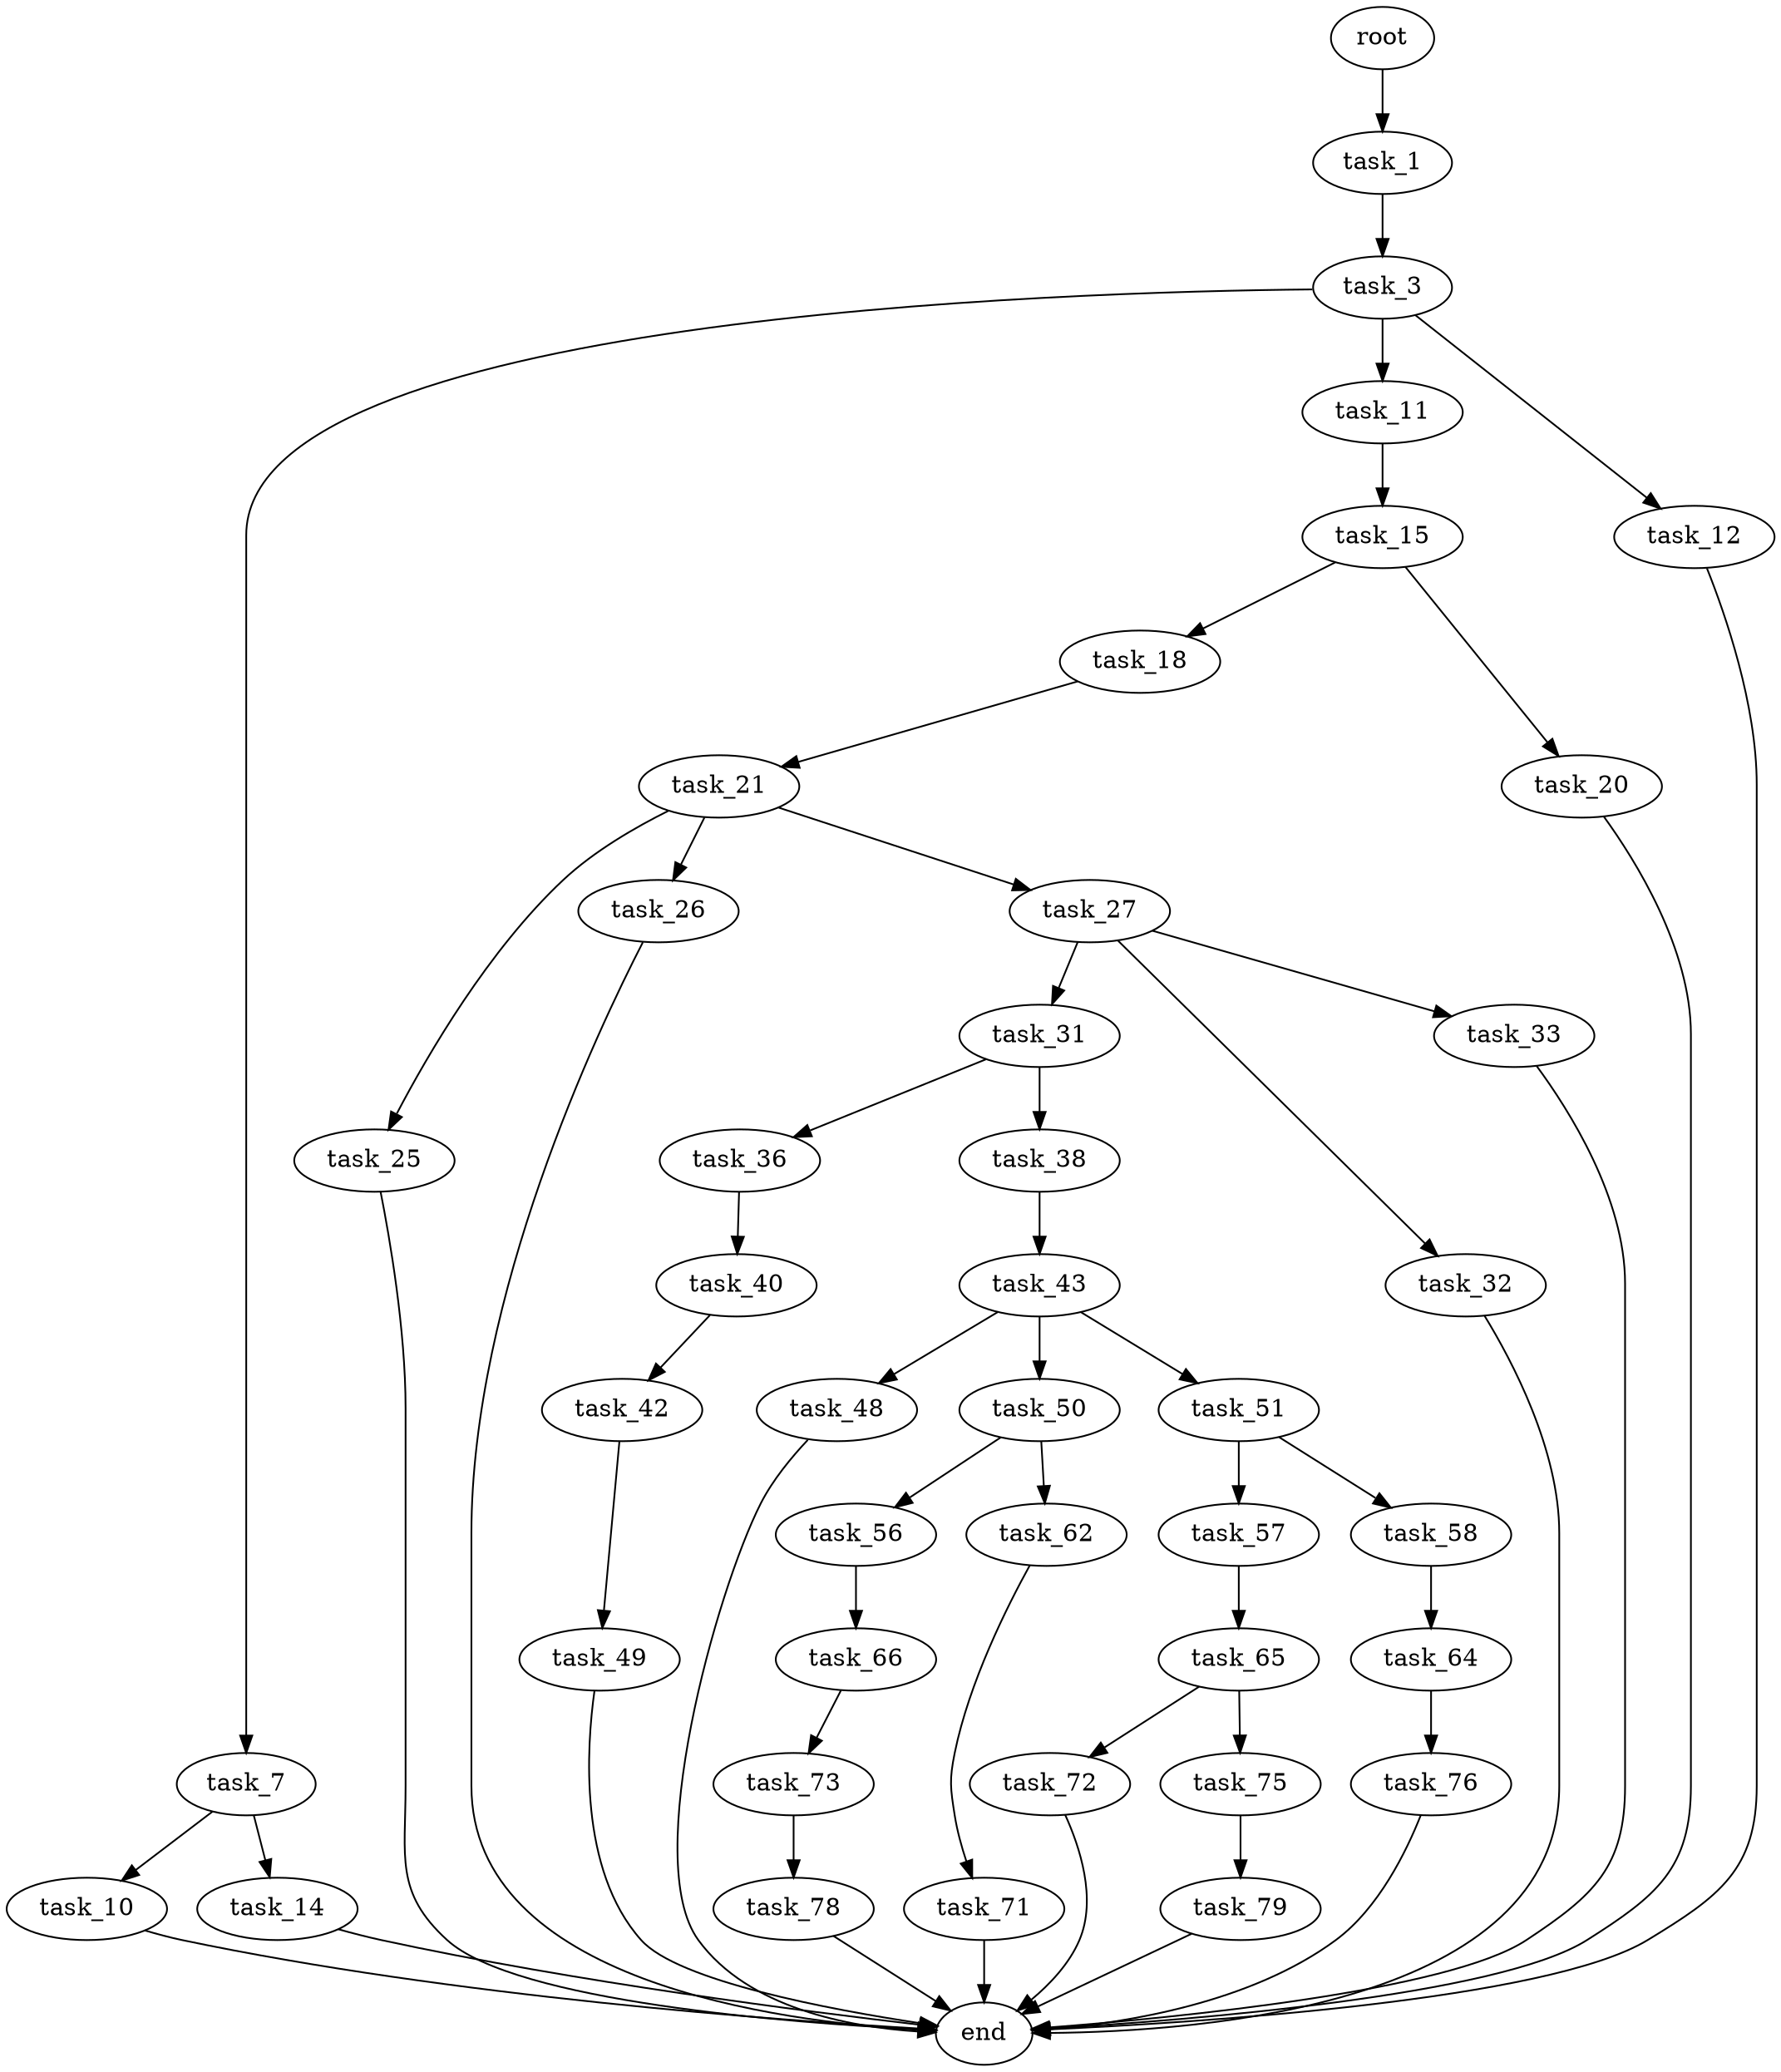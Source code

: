 digraph G {
  root [size="0.000000"];
  task_1 [size="778660447396.000000"];
  task_3 [size="89858057620.000000"];
  task_7 [size="28991029248.000000"];
  task_11 [size="1073741824000.000000"];
  task_12 [size="114238296391.000000"];
  task_10 [size="4277002029.000000"];
  task_14 [size="44286100402.000000"];
  end [size="0.000000"];
  task_15 [size="60915117675.000000"];
  task_18 [size="300474982.000000"];
  task_20 [size="23526940884.000000"];
  task_21 [size="28815314288.000000"];
  task_25 [size="81614670608.000000"];
  task_26 [size="9064453898.000000"];
  task_27 [size="32132735366.000000"];
  task_31 [size="802120718776.000000"];
  task_32 [size="681384876276.000000"];
  task_33 [size="14846877808.000000"];
  task_36 [size="653179299240.000000"];
  task_38 [size="8095296662.000000"];
  task_40 [size="2764769209.000000"];
  task_43 [size="241374197792.000000"];
  task_42 [size="231928233984.000000"];
  task_49 [size="173082983496.000000"];
  task_48 [size="134217728000.000000"];
  task_50 [size="1057622290794.000000"];
  task_51 [size="68719476736.000000"];
  task_56 [size="1131783620181.000000"];
  task_62 [size="38410991496.000000"];
  task_57 [size="1073741824000.000000"];
  task_58 [size="33810972634.000000"];
  task_66 [size="28991029248.000000"];
  task_65 [size="410649083020.000000"];
  task_64 [size="153431451204.000000"];
  task_71 [size="8589934592.000000"];
  task_76 [size="28991029248.000000"];
  task_72 [size="19975253513.000000"];
  task_75 [size="549755813888.000000"];
  task_73 [size="3270605205.000000"];
  task_78 [size="117615479540.000000"];
  task_79 [size="1108197699.000000"];

  root -> task_1 [size="1.000000"];
  task_1 -> task_3 [size="536870912.000000"];
  task_3 -> task_7 [size="75497472.000000"];
  task_3 -> task_11 [size="75497472.000000"];
  task_3 -> task_12 [size="75497472.000000"];
  task_7 -> task_10 [size="75497472.000000"];
  task_7 -> task_14 [size="75497472.000000"];
  task_11 -> task_15 [size="838860800.000000"];
  task_12 -> end [size="1.000000"];
  task_10 -> end [size="1.000000"];
  task_14 -> end [size="1.000000"];
  task_15 -> task_18 [size="75497472.000000"];
  task_15 -> task_20 [size="75497472.000000"];
  task_18 -> task_21 [size="33554432.000000"];
  task_20 -> end [size="1.000000"];
  task_21 -> task_25 [size="838860800.000000"];
  task_21 -> task_26 [size="838860800.000000"];
  task_21 -> task_27 [size="838860800.000000"];
  task_25 -> end [size="1.000000"];
  task_26 -> end [size="1.000000"];
  task_27 -> task_31 [size="838860800.000000"];
  task_27 -> task_32 [size="838860800.000000"];
  task_27 -> task_33 [size="838860800.000000"];
  task_31 -> task_36 [size="536870912.000000"];
  task_31 -> task_38 [size="536870912.000000"];
  task_32 -> end [size="1.000000"];
  task_33 -> end [size="1.000000"];
  task_36 -> task_40 [size="536870912.000000"];
  task_38 -> task_43 [size="301989888.000000"];
  task_40 -> task_42 [size="301989888.000000"];
  task_43 -> task_48 [size="301989888.000000"];
  task_43 -> task_50 [size="301989888.000000"];
  task_43 -> task_51 [size="301989888.000000"];
  task_42 -> task_49 [size="301989888.000000"];
  task_49 -> end [size="1.000000"];
  task_48 -> end [size="1.000000"];
  task_50 -> task_56 [size="679477248.000000"];
  task_50 -> task_62 [size="679477248.000000"];
  task_51 -> task_57 [size="134217728.000000"];
  task_51 -> task_58 [size="134217728.000000"];
  task_56 -> task_66 [size="838860800.000000"];
  task_62 -> task_71 [size="134217728.000000"];
  task_57 -> task_65 [size="838860800.000000"];
  task_58 -> task_64 [size="838860800.000000"];
  task_66 -> task_73 [size="75497472.000000"];
  task_65 -> task_72 [size="679477248.000000"];
  task_65 -> task_75 [size="679477248.000000"];
  task_64 -> task_76 [size="134217728.000000"];
  task_71 -> end [size="1.000000"];
  task_76 -> end [size="1.000000"];
  task_72 -> end [size="1.000000"];
  task_75 -> task_79 [size="536870912.000000"];
  task_73 -> task_78 [size="209715200.000000"];
  task_78 -> end [size="1.000000"];
  task_79 -> end [size="1.000000"];
}
